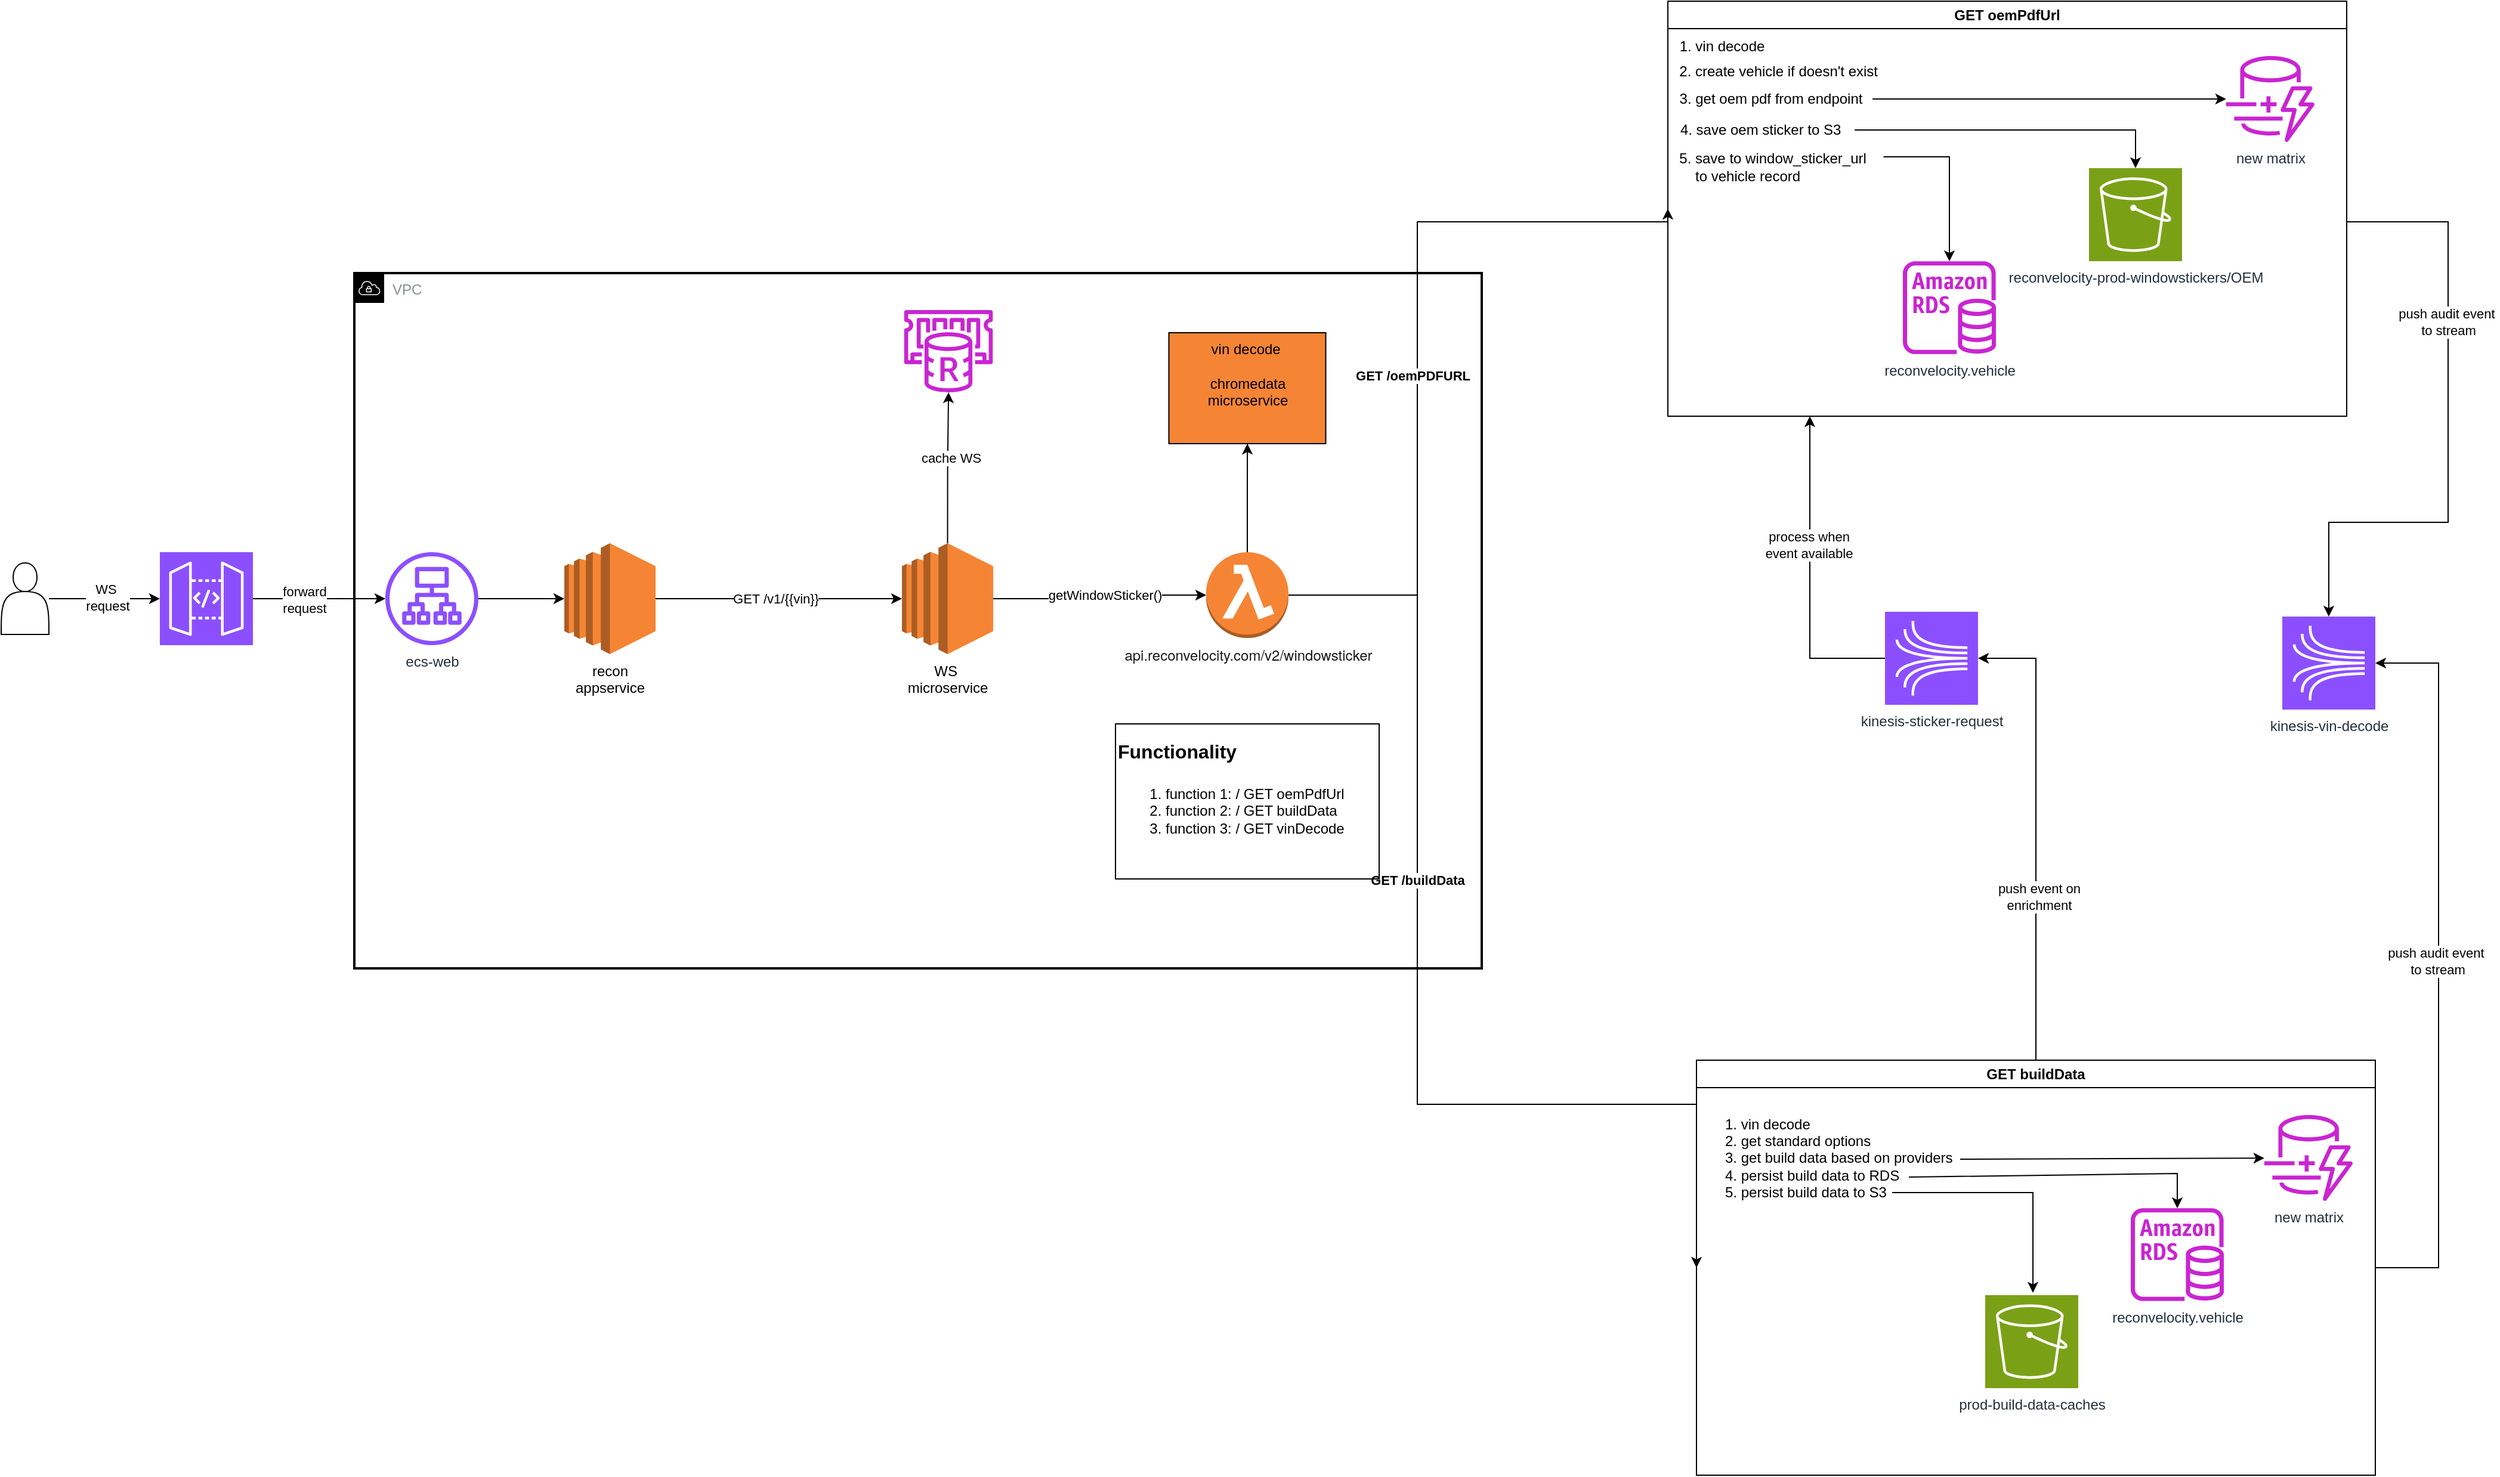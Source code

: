 <mxfile version="26.0.9">
  <diagram name="Page-1" id="VOynZer4dO6frkGX0q3r">
    <mxGraphModel dx="2369" dy="1467" grid="0" gridSize="10" guides="1" tooltips="1" connect="1" arrows="1" fold="1" page="0" pageScale="1" pageWidth="850" pageHeight="1100" math="0" shadow="0">
      <root>
        <mxCell id="0" />
        <mxCell id="1" parent="0" />
        <mxCell id="XL5NGab5W7cVgB7Eb7kB-7" value="VPC" style="sketch=0;outlineConnect=0;gradientColor=none;html=1;whiteSpace=wrap;fontSize=12;fontStyle=0;shape=mxgraph.aws4.group;grIcon=mxgraph.aws4.group_vpc;strokeColor=light-dark(#000000, #6a7377);fillColor=none;verticalAlign=top;align=left;spacingLeft=30;fontColor=#879196;dashed=0;strokeWidth=2;" parent="1" vertex="1">
          <mxGeometry x="294" y="147" width="945" height="583" as="geometry" />
        </mxCell>
        <mxCell id="XL5NGab5W7cVgB7Eb7kB-4" style="edgeStyle=orthogonalEdgeStyle;rounded=0;orthogonalLoop=1;jettySize=auto;html=1;" parent="1" source="XL5NGab5W7cVgB7Eb7kB-1" target="XL5NGab5W7cVgB7Eb7kB-2" edge="1">
          <mxGeometry relative="1" as="geometry" />
        </mxCell>
        <mxCell id="XL5NGab5W7cVgB7Eb7kB-8" value="WS&amp;nbsp;&lt;div&gt;request&lt;/div&gt;" style="edgeLabel;html=1;align=center;verticalAlign=middle;resizable=0;points=[];" parent="XL5NGab5W7cVgB7Eb7kB-4" vertex="1" connectable="0">
          <mxGeometry x="0.044" y="1" relative="1" as="geometry">
            <mxPoint as="offset" />
          </mxGeometry>
        </mxCell>
        <mxCell id="XL5NGab5W7cVgB7Eb7kB-1" value="" style="shape=actor;whiteSpace=wrap;html=1;" parent="1" vertex="1">
          <mxGeometry x="-2" y="390" width="40" height="60" as="geometry" />
        </mxCell>
        <mxCell id="XL5NGab5W7cVgB7Eb7kB-5" style="edgeStyle=orthogonalEdgeStyle;rounded=0;orthogonalLoop=1;jettySize=auto;html=1;exitX=1;exitY=0.5;exitDx=0;exitDy=0;exitPerimeter=0;" parent="1" source="XL5NGab5W7cVgB7Eb7kB-2" target="XL5NGab5W7cVgB7Eb7kB-3" edge="1">
          <mxGeometry relative="1" as="geometry" />
        </mxCell>
        <mxCell id="XL5NGab5W7cVgB7Eb7kB-10" value="forward&lt;br&gt;request" style="edgeLabel;html=1;align=center;verticalAlign=middle;resizable=0;points=[];" parent="XL5NGab5W7cVgB7Eb7kB-5" vertex="1" connectable="0">
          <mxGeometry x="-0.226" y="-1" relative="1" as="geometry">
            <mxPoint as="offset" />
          </mxGeometry>
        </mxCell>
        <mxCell id="XL5NGab5W7cVgB7Eb7kB-2" value="" style="sketch=0;points=[[0,0,0],[0.25,0,0],[0.5,0,0],[0.75,0,0],[1,0,0],[0,1,0],[0.25,1,0],[0.5,1,0],[0.75,1,0],[1,1,0],[0,0.25,0],[0,0.5,0],[0,0.75,0],[1,0.25,0],[1,0.5,0],[1,0.75,0]];outlineConnect=0;fontColor=#232F3E;fillColor=#8C4FFF;strokeColor=#ffffff;dashed=0;verticalLabelPosition=bottom;verticalAlign=top;align=center;html=1;fontSize=12;fontStyle=0;aspect=fixed;shape=mxgraph.aws4.resourceIcon;resIcon=mxgraph.aws4.api_gateway;" parent="1" vertex="1">
          <mxGeometry x="131" y="381" width="78" height="78" as="geometry" />
        </mxCell>
        <mxCell id="XL5NGab5W7cVgB7Eb7kB-14" style="edgeStyle=orthogonalEdgeStyle;rounded=0;orthogonalLoop=1;jettySize=auto;html=1;" parent="1" source="XL5NGab5W7cVgB7Eb7kB-3" target="XL5NGab5W7cVgB7Eb7kB-13" edge="1">
          <mxGeometry relative="1" as="geometry" />
        </mxCell>
        <mxCell id="XL5NGab5W7cVgB7Eb7kB-3" value="ecs-web" style="sketch=0;outlineConnect=0;fontColor=#232F3E;gradientColor=none;fillColor=#8C4FFF;strokeColor=none;dashed=0;verticalLabelPosition=bottom;verticalAlign=top;align=center;html=1;fontSize=12;fontStyle=0;aspect=fixed;pointerEvents=1;shape=mxgraph.aws4.application_load_balancer;" parent="1" vertex="1">
          <mxGeometry x="320" y="381" width="78" height="78" as="geometry" />
        </mxCell>
        <mxCell id="XL5NGab5W7cVgB7Eb7kB-17" style="edgeStyle=orthogonalEdgeStyle;rounded=0;orthogonalLoop=1;jettySize=auto;html=1;" parent="1" source="XL5NGab5W7cVgB7Eb7kB-13" target="XL5NGab5W7cVgB7Eb7kB-16" edge="1">
          <mxGeometry relative="1" as="geometry" />
        </mxCell>
        <mxCell id="XL5NGab5W7cVgB7Eb7kB-39" value="GET /v1/{{vin}}" style="edgeLabel;html=1;align=center;verticalAlign=middle;resizable=0;points=[];" parent="XL5NGab5W7cVgB7Eb7kB-17" vertex="1" connectable="0">
          <mxGeometry x="-0.027" y="-4" relative="1" as="geometry">
            <mxPoint y="-4" as="offset" />
          </mxGeometry>
        </mxCell>
        <mxCell id="XL5NGab5W7cVgB7Eb7kB-97" style="edgeStyle=orthogonalEdgeStyle;rounded=0;orthogonalLoop=1;jettySize=auto;html=1;exitX=0.5;exitY=0;exitDx=0;exitDy=0;exitPerimeter=0;" parent="1" source="XL5NGab5W7cVgB7Eb7kB-16" target="XL5NGab5W7cVgB7Eb7kB-21" edge="1">
          <mxGeometry relative="1" as="geometry" />
        </mxCell>
        <mxCell id="XL5NGab5W7cVgB7Eb7kB-98" value="cache WS" style="edgeLabel;html=1;align=center;verticalAlign=middle;resizable=0;points=[];" parent="XL5NGab5W7cVgB7Eb7kB-97" vertex="1" connectable="0">
          <mxGeometry x="0.147" y="-2" relative="1" as="geometry">
            <mxPoint as="offset" />
          </mxGeometry>
        </mxCell>
        <mxCell id="XL5NGab5W7cVgB7Eb7kB-16" value="WS&amp;nbsp;&lt;div&gt;microservice&lt;/div&gt;" style="outlineConnect=0;dashed=0;verticalLabelPosition=bottom;verticalAlign=top;align=center;html=1;shape=mxgraph.aws3.ec2;fillColor=#F58534;gradientColor=none;" parent="1" vertex="1">
          <mxGeometry x="753" y="373.5" width="76.5" height="93" as="geometry" />
        </mxCell>
        <mxCell id="XL5NGab5W7cVgB7Eb7kB-13" value="recon&lt;div&gt;appservice&lt;/div&gt;" style="outlineConnect=0;dashed=0;verticalLabelPosition=bottom;verticalAlign=top;align=center;html=1;shape=mxgraph.aws3.ec2;fillColor=#F58534;gradientColor=none;" parent="1" vertex="1">
          <mxGeometry x="470" y="373.5" width="76.5" height="93" as="geometry" />
        </mxCell>
        <mxCell id="XL5NGab5W7cVgB7Eb7kB-21" value="" style="sketch=0;outlineConnect=0;fontColor=#232F3E;gradientColor=none;fillColor=#C925D1;strokeColor=none;dashed=0;verticalLabelPosition=bottom;verticalAlign=top;align=center;html=1;fontSize=12;fontStyle=0;aspect=fixed;pointerEvents=1;shape=mxgraph.aws4.elasticache_for_redis;" parent="1" vertex="1">
          <mxGeometry x="753" y="178" width="78" height="69" as="geometry" />
        </mxCell>
        <mxCell id="XL5NGab5W7cVgB7Eb7kB-53" style="edgeStyle=orthogonalEdgeStyle;rounded=0;orthogonalLoop=1;jettySize=auto;html=1;entryX=0;entryY=0.5;entryDx=0;entryDy=0;" parent="1" source="XL5NGab5W7cVgB7Eb7kB-27" target="XL5NGab5W7cVgB7Eb7kB-51" edge="1">
          <mxGeometry relative="1" as="geometry">
            <Array as="points">
              <mxPoint x="1185" y="417" />
              <mxPoint x="1185" y="104" />
            </Array>
          </mxGeometry>
        </mxCell>
        <mxCell id="XL5NGab5W7cVgB7Eb7kB-73" value="&lt;b&gt;GET /oemPDFURL&lt;/b&gt;" style="edgeLabel;html=1;align=center;verticalAlign=middle;resizable=0;points=[];" parent="XL5NGab5W7cVgB7Eb7kB-53" vertex="1" connectable="0">
          <mxGeometry x="-0.273" y="3" relative="1" as="geometry">
            <mxPoint x="-1" y="-59" as="offset" />
          </mxGeometry>
        </mxCell>
        <mxCell id="BDJuLJ0R6PO3ZfZwG7WT-12" style="edgeStyle=orthogonalEdgeStyle;rounded=0;orthogonalLoop=1;jettySize=auto;html=1;exitX=1;exitY=0.5;exitDx=0;exitDy=0;exitPerimeter=0;entryX=0;entryY=0.5;entryDx=0;entryDy=0;" parent="1" source="XL5NGab5W7cVgB7Eb7kB-27" target="XL5NGab5W7cVgB7Eb7kB-79" edge="1">
          <mxGeometry relative="1" as="geometry">
            <Array as="points">
              <mxPoint x="1185" y="417" />
              <mxPoint x="1185" y="844" />
            </Array>
          </mxGeometry>
        </mxCell>
        <mxCell id="BDJuLJ0R6PO3ZfZwG7WT-13" value="&lt;b&gt;GET /buildData&lt;/b&gt;" style="edgeLabel;html=1;align=center;verticalAlign=middle;resizable=0;points=[];" parent="BDJuLJ0R6PO3ZfZwG7WT-12" vertex="1" connectable="0">
          <mxGeometry x="-0.232" relative="1" as="geometry">
            <mxPoint y="-1" as="offset" />
          </mxGeometry>
        </mxCell>
        <mxCell id="xIlVtN34nXRh2zik4boM-7" value="" style="edgeStyle=orthogonalEdgeStyle;rounded=0;orthogonalLoop=1;jettySize=auto;html=1;" parent="1" source="XL5NGab5W7cVgB7Eb7kB-27" target="xIlVtN34nXRh2zik4boM-6" edge="1">
          <mxGeometry relative="1" as="geometry" />
        </mxCell>
        <mxCell id="XL5NGab5W7cVgB7Eb7kB-27" value="&lt;span style=&quot;color: rgb(22, 25, 31); font-family: &amp;quot;Amazon Ember&amp;quot;, &amp;quot;Helvetica Neue&amp;quot;, Roboto, Arial, sans-serif; text-align: start; white-space: pre-wrap; background-color: rgb(255, 255, 255);&quot;&gt;&lt;font&gt;api.reconvelocity.com/v2/windowsticker&lt;/font&gt;&lt;/span&gt;" style="outlineConnect=0;dashed=0;verticalLabelPosition=bottom;verticalAlign=top;align=center;html=1;shape=mxgraph.aws3.lambda_function;fillColor=#F58534;gradientColor=none;" parent="1" vertex="1">
          <mxGeometry x="1008" y="381" width="69" height="72" as="geometry" />
        </mxCell>
        <mxCell id="XL5NGab5W7cVgB7Eb7kB-28" style="edgeStyle=orthogonalEdgeStyle;rounded=0;orthogonalLoop=1;jettySize=auto;html=1;exitX=1;exitY=0.5;exitDx=0;exitDy=0;exitPerimeter=0;entryX=0;entryY=0.5;entryDx=0;entryDy=0;entryPerimeter=0;" parent="1" source="XL5NGab5W7cVgB7Eb7kB-16" target="XL5NGab5W7cVgB7Eb7kB-27" edge="1">
          <mxGeometry relative="1" as="geometry" />
        </mxCell>
        <mxCell id="XL5NGab5W7cVgB7Eb7kB-38" value="getWindowSticker()" style="edgeLabel;html=1;align=center;verticalAlign=middle;resizable=0;points=[];" parent="XL5NGab5W7cVgB7Eb7kB-28" vertex="1" connectable="0">
          <mxGeometry x="-0.115" y="-1" relative="1" as="geometry">
            <mxPoint x="13" y="-4" as="offset" />
          </mxGeometry>
        </mxCell>
        <mxCell id="XL5NGab5W7cVgB7Eb7kB-37" value="&lt;h1 style=&quot;margin-top: 0px;&quot;&gt;&lt;font style=&quot;font-size: 16px;&quot;&gt;Functionality&lt;/font&gt;&lt;/h1&gt;&lt;p&gt;&lt;/p&gt;&lt;ol&gt;&lt;li&gt;function 1: / GET oemPdfUrl&lt;/li&gt;&lt;li&gt;function 2: / GET buildData&lt;/li&gt;&lt;li&gt;function 3: / GET vinDecode&lt;/li&gt;&lt;/ol&gt;&lt;p&gt;&lt;/p&gt;&lt;p&gt;&lt;br&gt;&lt;/p&gt;" style="text;html=1;whiteSpace=wrap;overflow=hidden;rounded=0;strokeColor=default;" parent="1" vertex="1">
          <mxGeometry x="932" y="525" width="221" height="130" as="geometry" />
        </mxCell>
        <mxCell id="BDJuLJ0R6PO3ZfZwG7WT-30" style="edgeStyle=orthogonalEdgeStyle;rounded=0;orthogonalLoop=1;jettySize=auto;html=1;exitX=0;exitY=0.5;exitDx=0;exitDy=0;exitPerimeter=0;" parent="1" source="XL5NGab5W7cVgB7Eb7kB-40" edge="1">
          <mxGeometry relative="1" as="geometry">
            <Array as="points">
              <mxPoint x="1514" y="470" />
            </Array>
            <mxPoint x="1514" y="267" as="targetPoint" />
          </mxGeometry>
        </mxCell>
        <mxCell id="BDJuLJ0R6PO3ZfZwG7WT-31" value="&lt;span style=&quot;color: rgba(0, 0, 0, 0); font-family: monospace; font-size: 0px; text-align: start;&quot;&gt;%3CmxGraphModel%3E%3Croot%3E%3CmxCell%20id%3D%220%22%2F%3E%3CmxCell%20id%3D%221%22%20parent%3D%220%22%2F%3E%3CmxCell%20id%3D%222%22%20value%3D%22process%20when%26lt%3Bdiv%26gt%3B%26amp%3Bnbsp%3Bnew%20event%20available%26lt%3B%2Fdiv%26gt%3B%22%20style%3D%22edgeLabel%3Bhtml%3D1%3Balign%3Dcenter%3BverticalAlign%3Dmiddle%3Bresizable%3D0%3Bpoints%3D%5B%5D%3B%22%20vertex%3D%221%22%20connectable%3D%220%22%20parent%3D%221%22%3E%3CmxGeometry%20x%3D%221642.467%22%20y%3D%22361.467%22%20as%3D%22geometry%22%2F%3E%3C%2FmxCell%3E%3C%2Froot%3E%3C%2FmxGraphModel%3E&lt;/span&gt;" style="edgeLabel;html=1;align=center;verticalAlign=middle;resizable=0;points=[];" parent="BDJuLJ0R6PO3ZfZwG7WT-30" vertex="1" connectable="0">
          <mxGeometry x="-0.012" y="-2" relative="1" as="geometry">
            <mxPoint x="-1" as="offset" />
          </mxGeometry>
        </mxCell>
        <mxCell id="BDJuLJ0R6PO3ZfZwG7WT-33" value="process when&lt;div&gt;event available&lt;/div&gt;" style="edgeLabel;html=1;align=center;verticalAlign=middle;resizable=0;points=[];" parent="BDJuLJ0R6PO3ZfZwG7WT-30" vertex="1" connectable="0">
          <mxGeometry x="-0.085" y="5" relative="1" as="geometry">
            <mxPoint x="4" y="-37" as="offset" />
          </mxGeometry>
        </mxCell>
        <mxCell id="XL5NGab5W7cVgB7Eb7kB-40" value="kinesis-sticker-request" style="sketch=0;points=[[0,0,0],[0.25,0,0],[0.5,0,0],[0.75,0,0],[1,0,0],[0,1,0],[0.25,1,0],[0.5,1,0],[0.75,1,0],[1,1,0],[0,0.25,0],[0,0.5,0],[0,0.75,0],[1,0.25,0],[1,0.5,0],[1,0.75,0]];outlineConnect=0;fontColor=#232F3E;fillColor=#8C4FFF;strokeColor=#ffffff;dashed=0;verticalLabelPosition=bottom;verticalAlign=top;align=center;html=1;fontSize=12;fontStyle=0;aspect=fixed;shape=mxgraph.aws4.resourceIcon;resIcon=mxgraph.aws4.kinesis;" parent="1" vertex="1">
          <mxGeometry x="1577" y="431" width="78" height="78" as="geometry" />
        </mxCell>
        <mxCell id="XL5NGab5W7cVgB7Eb7kB-41" value="kinesis-vin-decode" style="sketch=0;points=[[0,0,0],[0.25,0,0],[0.5,0,0],[0.75,0,0],[1,0,0],[0,1,0],[0.25,1,0],[0.5,1,0],[0.75,1,0],[1,1,0],[0,0.25,0],[0,0.5,0],[0,0.75,0],[1,0.25,0],[1,0.5,0],[1,0.75,0]];outlineConnect=0;fontColor=#232F3E;fillColor=#8C4FFF;strokeColor=#ffffff;dashed=0;verticalLabelPosition=bottom;verticalAlign=top;align=center;html=1;fontSize=12;fontStyle=0;aspect=fixed;shape=mxgraph.aws4.resourceIcon;resIcon=mxgraph.aws4.kinesis;" parent="1" vertex="1">
          <mxGeometry x="1910" y="435" width="78" height="78" as="geometry" />
        </mxCell>
        <mxCell id="XL5NGab5W7cVgB7Eb7kB-51" value="GET oemPdfUrl" style="swimlane;whiteSpace=wrap;html=1;" parent="1" vertex="1">
          <mxGeometry x="1395" y="-81" width="569" height="348" as="geometry" />
        </mxCell>
        <mxCell id="XL5NGab5W7cVgB7Eb7kB-44" value="reconvelocity-prod-windowstickers/OEM" style="sketch=0;points=[[0,0,0],[0.25,0,0],[0.5,0,0],[0.75,0,0],[1,0,0],[0,1,0],[0.25,1,0],[0.5,1,0],[0.75,1,0],[1,1,0],[0,0.25,0],[0,0.5,0],[0,0.75,0],[1,0.25,0],[1,0.5,0],[1,0.75,0]];outlineConnect=0;fontColor=#232F3E;fillColor=#7AA116;strokeColor=#ffffff;dashed=0;verticalLabelPosition=bottom;verticalAlign=top;align=center;html=1;fontSize=12;fontStyle=0;aspect=fixed;shape=mxgraph.aws4.resourceIcon;resIcon=mxgraph.aws4.s3;" parent="XL5NGab5W7cVgB7Eb7kB-51" vertex="1">
          <mxGeometry x="353" y="140" width="78" height="78" as="geometry" />
        </mxCell>
        <mxCell id="XL5NGab5W7cVgB7Eb7kB-54" value="4. save oem sticker to S3&amp;nbsp;" style="text;html=1;align=center;verticalAlign=middle;resizable=0;points=[];autosize=1;strokeColor=none;fillColor=none;" parent="XL5NGab5W7cVgB7Eb7kB-51" vertex="1">
          <mxGeometry x="0.5" y="95" width="156" height="26" as="geometry" />
        </mxCell>
        <mxCell id="XL5NGab5W7cVgB7Eb7kB-55" value="reconvelocity.vehicle" style="sketch=0;outlineConnect=0;fontColor=#232F3E;gradientColor=none;fillColor=#C925D1;strokeColor=none;dashed=0;verticalLabelPosition=bottom;verticalAlign=top;align=center;html=1;fontSize=12;fontStyle=0;aspect=fixed;pointerEvents=1;shape=mxgraph.aws4.rds_instance;" parent="XL5NGab5W7cVgB7Eb7kB-51" vertex="1">
          <mxGeometry x="197" y="218" width="78" height="78" as="geometry" />
        </mxCell>
        <mxCell id="XL5NGab5W7cVgB7Eb7kB-68" style="edgeStyle=orthogonalEdgeStyle;rounded=0;orthogonalLoop=1;jettySize=auto;html=1;exitX=0.996;exitY=0.304;exitDx=0;exitDy=0;exitPerimeter=0;" parent="XL5NGab5W7cVgB7Eb7kB-51" source="XL5NGab5W7cVgB7Eb7kB-56" target="XL5NGab5W7cVgB7Eb7kB-55" edge="1">
          <mxGeometry relative="1" as="geometry" />
        </mxCell>
        <mxCell id="XL5NGab5W7cVgB7Eb7kB-56" value="&amp;nbsp; 5. save to window_sticker_url&lt;div&gt;&amp;nbsp; &amp;nbsp; &amp;nbsp; to vehicle record&lt;/div&gt;" style="text;html=1;align=left;verticalAlign=middle;resizable=0;points=[];autosize=1;strokeColor=none;fillColor=none;" parent="XL5NGab5W7cVgB7Eb7kB-51" vertex="1">
          <mxGeometry x="0.5" y="118" width="181" height="41" as="geometry" />
        </mxCell>
        <mxCell id="XL5NGab5W7cVgB7Eb7kB-59" value="2. create vehicle if doesn&#39;t exist&amp;nbsp;" style="text;html=1;align=center;verticalAlign=middle;resizable=0;points=[];autosize=1;strokeColor=none;fillColor=none;" parent="XL5NGab5W7cVgB7Eb7kB-51" vertex="1">
          <mxGeometry y="46" width="188" height="26" as="geometry" />
        </mxCell>
        <mxCell id="XL5NGab5W7cVgB7Eb7kB-71" style="edgeStyle=orthogonalEdgeStyle;rounded=0;orthogonalLoop=1;jettySize=auto;html=1;" parent="XL5NGab5W7cVgB7Eb7kB-51" source="XL5NGab5W7cVgB7Eb7kB-66" target="XL5NGab5W7cVgB7Eb7kB-70" edge="1">
          <mxGeometry relative="1" as="geometry" />
        </mxCell>
        <mxCell id="XL5NGab5W7cVgB7Eb7kB-66" value="3. get oem pdf from endpoint" style="text;html=1;align=center;verticalAlign=middle;resizable=0;points=[];autosize=1;strokeColor=none;fillColor=none;" parent="XL5NGab5W7cVgB7Eb7kB-51" vertex="1">
          <mxGeometry x="0.5" y="69" width="171" height="26" as="geometry" />
        </mxCell>
        <mxCell id="XL5NGab5W7cVgB7Eb7kB-69" style="edgeStyle=orthogonalEdgeStyle;rounded=0;orthogonalLoop=1;jettySize=auto;html=1;entryX=0.5;entryY=0;entryDx=0;entryDy=0;entryPerimeter=0;" parent="XL5NGab5W7cVgB7Eb7kB-51" source="XL5NGab5W7cVgB7Eb7kB-54" target="XL5NGab5W7cVgB7Eb7kB-44" edge="1">
          <mxGeometry relative="1" as="geometry" />
        </mxCell>
        <mxCell id="XL5NGab5W7cVgB7Eb7kB-70" value="new matrix" style="sketch=0;outlineConnect=0;fontColor=#232F3E;gradientColor=none;fillColor=#C925D1;strokeColor=none;dashed=0;verticalLabelPosition=bottom;verticalAlign=top;align=center;html=1;fontSize=12;fontStyle=0;aspect=fixed;pointerEvents=1;shape=mxgraph.aws4.dynamodb_dax;" parent="XL5NGab5W7cVgB7Eb7kB-51" vertex="1">
          <mxGeometry x="466" y="46" width="78" height="72" as="geometry" />
        </mxCell>
        <mxCell id="BDJuLJ0R6PO3ZfZwG7WT-4" value="1. vin decode" style="text;html=1;align=center;verticalAlign=middle;resizable=0;points=[];autosize=1;strokeColor=none;fillColor=none;" parent="XL5NGab5W7cVgB7Eb7kB-51" vertex="1">
          <mxGeometry x="0.5" y="25" width="89" height="26" as="geometry" />
        </mxCell>
        <mxCell id="XL5NGab5W7cVgB7Eb7kB-79" value="GET buildData" style="swimlane;whiteSpace=wrap;html=1;" parent="1" vertex="1">
          <mxGeometry x="1419" y="807" width="569" height="348" as="geometry" />
        </mxCell>
        <mxCell id="BDJuLJ0R6PO3ZfZwG7WT-3" value="1. vin decode&lt;div&gt;2. get standard options&lt;br&gt;3. get build data based on providers&lt;/div&gt;&lt;div&gt;4. persist build data to RDS&lt;/div&gt;&lt;div&gt;5. persist build data to S3&lt;/div&gt;" style="text;html=1;align=left;verticalAlign=middle;resizable=0;points=[];autosize=1;strokeColor=none;fillColor=none;" parent="XL5NGab5W7cVgB7Eb7kB-79" vertex="1">
          <mxGeometry x="22" y="40" width="209" height="84" as="geometry" />
        </mxCell>
        <mxCell id="BDJuLJ0R6PO3ZfZwG7WT-5" value="new matrix" style="sketch=0;outlineConnect=0;fontColor=#232F3E;gradientColor=none;fillColor=#C925D1;strokeColor=none;dashed=0;verticalLabelPosition=bottom;verticalAlign=top;align=center;html=1;fontSize=12;fontStyle=0;aspect=fixed;pointerEvents=1;shape=mxgraph.aws4.dynamodb_dax;" parent="XL5NGab5W7cVgB7Eb7kB-79" vertex="1">
          <mxGeometry x="474" y="46" width="78" height="72" as="geometry" />
        </mxCell>
        <mxCell id="BDJuLJ0R6PO3ZfZwG7WT-6" value="" style="endArrow=classic;html=1;rounded=0;" parent="XL5NGab5W7cVgB7Eb7kB-79" target="BDJuLJ0R6PO3ZfZwG7WT-5" edge="1">
          <mxGeometry width="50" height="50" relative="1" as="geometry">
            <mxPoint x="221" y="83" as="sourcePoint" />
            <mxPoint x="271" y="33" as="targetPoint" />
          </mxGeometry>
        </mxCell>
        <mxCell id="BDJuLJ0R6PO3ZfZwG7WT-7" value="prod-build-data-caches" style="sketch=0;points=[[0,0,0],[0.25,0,0],[0.5,0,0],[0.75,0,0],[1,0,0],[0,1,0],[0.25,1,0],[0.5,1,0],[0.75,1,0],[1,1,0],[0,0.25,0],[0,0.5,0],[0,0.75,0],[1,0.25,0],[1,0.5,0],[1,0.75,0]];outlineConnect=0;fontColor=#232F3E;fillColor=#7AA116;strokeColor=#ffffff;dashed=0;verticalLabelPosition=bottom;verticalAlign=top;align=center;html=1;fontSize=12;fontStyle=0;aspect=fixed;shape=mxgraph.aws4.resourceIcon;resIcon=mxgraph.aws4.s3;" parent="XL5NGab5W7cVgB7Eb7kB-79" vertex="1">
          <mxGeometry x="242" y="197" width="78" height="78" as="geometry" />
        </mxCell>
        <mxCell id="BDJuLJ0R6PO3ZfZwG7WT-8" value="reconvelocity.vehicle" style="sketch=0;outlineConnect=0;fontColor=#232F3E;gradientColor=none;fillColor=#C925D1;strokeColor=none;dashed=0;verticalLabelPosition=bottom;verticalAlign=top;align=center;html=1;fontSize=12;fontStyle=0;aspect=fixed;pointerEvents=1;shape=mxgraph.aws4.rds_instance;" parent="XL5NGab5W7cVgB7Eb7kB-79" vertex="1">
          <mxGeometry x="364" y="124" width="78" height="78" as="geometry" />
        </mxCell>
        <mxCell id="BDJuLJ0R6PO3ZfZwG7WT-9" value="" style="endArrow=classic;html=1;rounded=0;" parent="XL5NGab5W7cVgB7Eb7kB-79" target="BDJuLJ0R6PO3ZfZwG7WT-8" edge="1">
          <mxGeometry width="50" height="50" relative="1" as="geometry">
            <mxPoint x="178" y="98" as="sourcePoint" />
            <mxPoint x="224" y="48" as="targetPoint" />
            <Array as="points">
              <mxPoint x="403" y="95" />
            </Array>
          </mxGeometry>
        </mxCell>
        <mxCell id="BDJuLJ0R6PO3ZfZwG7WT-10" value="" style="endArrow=classic;html=1;rounded=0;" parent="XL5NGab5W7cVgB7Eb7kB-79" edge="1">
          <mxGeometry width="50" height="50" relative="1" as="geometry">
            <mxPoint x="164" y="111" as="sourcePoint" />
            <mxPoint x="282" y="195" as="targetPoint" />
            <Array as="points">
              <mxPoint x="282" y="111" />
            </Array>
          </mxGeometry>
        </mxCell>
        <mxCell id="BDJuLJ0R6PO3ZfZwG7WT-19" value="" style="endArrow=classic;html=1;rounded=0;exitX=1;exitY=0.5;exitDx=0;exitDy=0;entryX=1;entryY=0.5;entryDx=0;entryDy=0;entryPerimeter=0;" parent="1" source="XL5NGab5W7cVgB7Eb7kB-79" target="XL5NGab5W7cVgB7Eb7kB-41" edge="1">
          <mxGeometry width="50" height="50" relative="1" as="geometry">
            <mxPoint x="2025" y="862" as="sourcePoint" />
            <mxPoint x="2075" y="812" as="targetPoint" />
            <Array as="points">
              <mxPoint x="2041" y="981" />
              <mxPoint x="2041" y="474" />
            </Array>
          </mxGeometry>
        </mxCell>
        <mxCell id="BDJuLJ0R6PO3ZfZwG7WT-20" value="push audit event&amp;nbsp;&lt;div&gt;to stream&lt;/div&gt;" style="edgeLabel;html=1;align=center;verticalAlign=middle;resizable=0;points=[];" parent="BDJuLJ0R6PO3ZfZwG7WT-19" vertex="1" connectable="0">
          <mxGeometry x="0.016" y="1" relative="1" as="geometry">
            <mxPoint y="1" as="offset" />
          </mxGeometry>
        </mxCell>
        <mxCell id="BDJuLJ0R6PO3ZfZwG7WT-23" style="edgeStyle=orthogonalEdgeStyle;rounded=0;orthogonalLoop=1;jettySize=auto;html=1;exitX=1;exitY=0.5;exitDx=0;exitDy=0;entryX=0.5;entryY=0;entryDx=0;entryDy=0;entryPerimeter=0;" parent="1" source="XL5NGab5W7cVgB7Eb7kB-51" target="XL5NGab5W7cVgB7Eb7kB-41" edge="1">
          <mxGeometry relative="1" as="geometry">
            <Array as="points">
              <mxPoint x="2049" y="104" />
              <mxPoint x="2049" y="356" />
              <mxPoint x="1949" y="356" />
            </Array>
          </mxGeometry>
        </mxCell>
        <mxCell id="BDJuLJ0R6PO3ZfZwG7WT-24" value="push audit event&amp;nbsp;&lt;div&gt;to stream&lt;/div&gt;" style="edgeLabel;html=1;align=center;verticalAlign=middle;resizable=0;points=[];" parent="BDJuLJ0R6PO3ZfZwG7WT-23" vertex="1" connectable="0">
          <mxGeometry x="-0.319" relative="1" as="geometry">
            <mxPoint as="offset" />
          </mxGeometry>
        </mxCell>
        <mxCell id="BDJuLJ0R6PO3ZfZwG7WT-28" style="edgeStyle=orthogonalEdgeStyle;rounded=0;orthogonalLoop=1;jettySize=auto;html=1;exitX=0.5;exitY=0;exitDx=0;exitDy=0;entryX=1;entryY=0.5;entryDx=0;entryDy=0;entryPerimeter=0;" parent="1" source="XL5NGab5W7cVgB7Eb7kB-79" target="XL5NGab5W7cVgB7Eb7kB-40" edge="1">
          <mxGeometry relative="1" as="geometry" />
        </mxCell>
        <mxCell id="BDJuLJ0R6PO3ZfZwG7WT-34" value="push event on&lt;div&gt;enrichment&lt;/div&gt;" style="edgeLabel;html=1;align=center;verticalAlign=middle;resizable=0;points=[];" parent="BDJuLJ0R6PO3ZfZwG7WT-28" vertex="1" connectable="0">
          <mxGeometry x="-0.288" y="-2" relative="1" as="geometry">
            <mxPoint as="offset" />
          </mxGeometry>
        </mxCell>
        <mxCell id="xIlVtN34nXRh2zik4boM-6" value="vin decode&amp;nbsp;&lt;div&gt;&lt;br&gt;&lt;/div&gt;&lt;div&gt;chromedata microservice&lt;/div&gt;" style="whiteSpace=wrap;html=1;verticalAlign=top;fillColor=#F58534;dashed=0;gradientColor=none;" parent="1" vertex="1">
          <mxGeometry x="976.75" y="197" width="131.5" height="93" as="geometry" />
        </mxCell>
      </root>
    </mxGraphModel>
  </diagram>
</mxfile>
